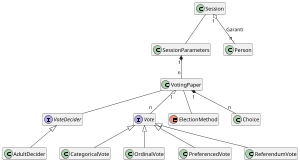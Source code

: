 @startuml
hide empty members
scale 300 width


class Session
class SessionParameters
SessionParameters "1" *-- "n" VotingPaper
Session -- SessionParameters

interface VoteDecider
class AdultDecider

interface Vote
class CategoricalVote 
class OrdinalVote
class PreferencedVote
class ReferendumVote

VoteDecider <|-- AdultDecider
Vote <|-- CategoricalVote
Vote <|-- OrdinalVote
Vote <|-- PreferencedVote
Vote <|-- ReferendumVote

class VotingPaper
enum ElectionMethod
class Choice
VotingPaper -- VoteDecider 
VotingPaper "1" o-- "n" Vote
VotingPaper "1" *-- "n" Choice
VotingPaper -- ElectionMethod

class Person
Session "1" o-- "n" Person : Garanti

' class ResponsabileSeggio
' class Seggio
' Person <|-- ResponsabileSeggio
' Seggio "1" o-- "n" ResponsabileSeggio

@enduml
